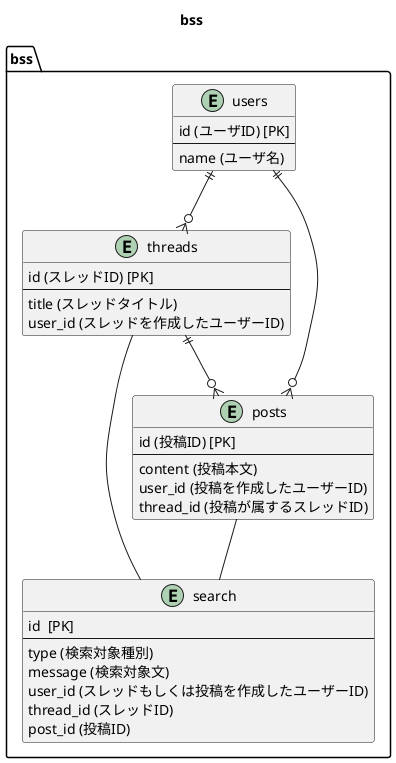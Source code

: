 @startuml bss

title bss

package bss {

    entity users {
        id (ユーザID) [PK]
        --
        name (ユーザ名)
    }

    entity threads {
        id (スレッドID) [PK]
        --
        title (スレッドタイトル)
        user_id (スレッドを作成したユーザーID)
    }

    entity posts {
        id (投稿ID) [PK]
        --
        content (投稿本文)
        user_id (投稿を作成したユーザーID)
        thread_id (投稿が属するスレッドID)
    }

    entity search {
        id  [PK]
        --
        type (検索対象種別)
        message (検索対象文)
        user_id (スレッドもしくは投稿を作成したユーザーID)
        thread_id (スレッドID)
        post_id (投稿ID)
    }

    users ||--o{ threads
    users ||--o{ posts
    threads ||--o{ posts
    threads -- search
    posts -- search
}

@enduml
